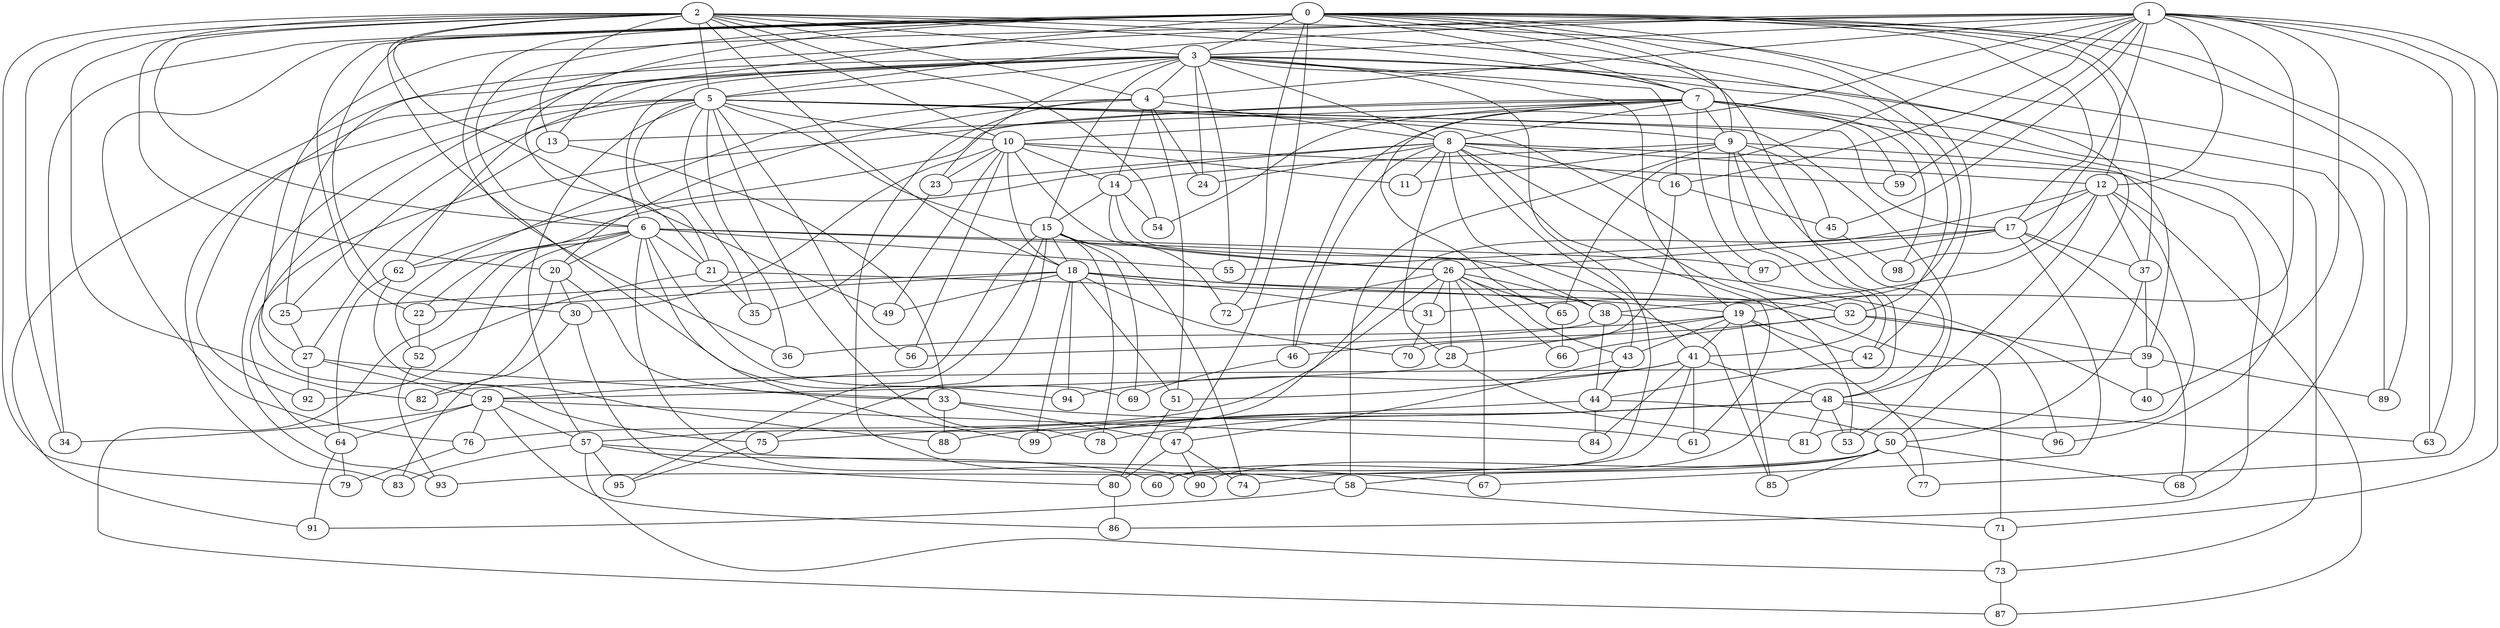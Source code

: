strict graph "barabasi_albert_graph(100,3)" {
0;
1;
2;
3;
4;
5;
6;
7;
8;
9;
10;
11;
12;
13;
14;
15;
16;
17;
18;
19;
20;
21;
22;
23;
24;
25;
26;
27;
28;
29;
30;
31;
32;
33;
34;
35;
36;
37;
38;
39;
40;
41;
42;
43;
44;
45;
46;
47;
48;
49;
50;
51;
52;
53;
54;
55;
56;
57;
58;
59;
60;
61;
62;
63;
64;
65;
66;
67;
68;
69;
70;
71;
72;
73;
74;
75;
76;
77;
78;
79;
80;
81;
82;
83;
84;
85;
86;
87;
88;
89;
90;
91;
92;
93;
94;
95;
96;
97;
98;
99;
0 -- 34  [is_available=True, prob="1.0"];
0 -- 3  [is_available=True, prob="0.845767064878"];
0 -- 36  [is_available=True, prob="0.67362714048"];
0 -- 37  [is_available=True, prob="0.217694376634"];
0 -- 6  [is_available=True, prob="1.0"];
0 -- 7  [is_available=True, prob="1.0"];
0 -- 72  [is_available=True, prob="0.984299098971"];
0 -- 9  [is_available=True, prob="1.0"];
0 -- 42  [is_available=True, prob="0.199300896911"];
0 -- 12  [is_available=True, prob="0.79181310931"];
0 -- 13  [is_available=True, prob="0.435139582121"];
0 -- 47  [is_available=True, prob="0.269675523528"];
0 -- 76  [is_available=True, prob="0.753543179762"];
0 -- 17  [is_available=True, prob="0.820728374627"];
0 -- 19  [is_available=True, prob="0.154487703513"];
0 -- 21  [is_available=True, prob="0.665358581125"];
0 -- 22  [is_available=True, prob="0.478127054238"];
0 -- 89  [is_available=True, prob="1.0"];
0 -- 60  [is_available=True, prob="1.0"];
0 -- 30  [is_available=True, prob="0.179419652014"];
0 -- 63  [is_available=True, prob="1.0"];
1 -- 65  [is_available=True, prob="0.773704691232"];
1 -- 98  [is_available=True, prob="0.656577129988"];
1 -- 3  [is_available=True, prob="0.851088401338"];
1 -- 4  [is_available=True, prob="0.361357105513"];
1 -- 5  [is_available=True, prob="0.656916063772"];
1 -- 38  [is_available=True, prob="0.579653689141"];
1 -- 71  [is_available=True, prob="0.609148868422"];
1 -- 40  [is_available=True, prob="1.0"];
1 -- 12  [is_available=True, prob="0.397725801715"];
1 -- 45  [is_available=True, prob="1.0"];
1 -- 46  [is_available=True, prob="0.169670564405"];
1 -- 77  [is_available=True, prob="1.0"];
1 -- 16  [is_available=True, prob="0.00372806251028"];
1 -- 59  [is_available=True, prob="0.437134719038"];
1 -- 25  [is_available=True, prob="1.0"];
1 -- 27  [is_available=True, prob="0.898423278863"];
1 -- 63  [is_available=True, prob="0.717516637255"];
2 -- 34  [is_available=True, prob="1.0"];
2 -- 3  [is_available=True, prob="0.353715131339"];
2 -- 4  [is_available=True, prob="1.0"];
2 -- 5  [is_available=True, prob="0.678766087198"];
2 -- 6  [is_available=True, prob="0.660339236555"];
2 -- 7  [is_available=True, prob="0.989839066242"];
2 -- 10  [is_available=True, prob="1.0"];
2 -- 13  [is_available=True, prob="1.0"];
2 -- 79  [is_available=True, prob="0.855982443217"];
2 -- 50  [is_available=True, prob="0.370565817054"];
2 -- 49  [is_available=True, prob="0.487418731539"];
2 -- 18  [is_available=True, prob="0.760780341149"];
2 -- 20  [is_available=True, prob="0.321251976432"];
2 -- 82  [is_available=True, prob="0.189110593311"];
2 -- 54  [is_available=True, prob="1.0"];
2 -- 89  [is_available=True, prob="0.620068504084"];
2 -- 94  [is_available=True, prob="0.340700930165"];
3 -- 75  [is_available=True, prob="0.835818947182"];
3 -- 4  [is_available=True, prob="1.0"];
3 -- 5  [is_available=True, prob="0.281535778927"];
3 -- 6  [is_available=True, prob="0.210262913584"];
3 -- 7  [is_available=True, prob="0.549559649655"];
3 -- 8  [is_available=True, prob="0.204984982934"];
3 -- 92  [is_available=True, prob="1.0"];
3 -- 55  [is_available=True, prob="0.884793276226"];
3 -- 15  [is_available=True, prob="0.0948499691152"];
3 -- 16  [is_available=True, prob="1.0"];
3 -- 19  [is_available=True, prob="0.702338796755"];
3 -- 32  [is_available=True, prob="0.783979270471"];
3 -- 23  [is_available=True, prob="0.308828306069"];
3 -- 24  [is_available=True, prob="1.0"];
3 -- 68  [is_available=True, prob="0.465344448104"];
3 -- 91  [is_available=True, prob="0.724491031662"];
3 -- 60  [is_available=True, prob="1.0"];
3 -- 62  [is_available=True, prob="0.142752998291"];
4 -- 8  [is_available=True, prob="0.851918733517"];
4 -- 14  [is_available=True, prob="0.621085849938"];
4 -- 51  [is_available=True, prob="1.0"];
4 -- 20  [is_available=True, prob="0.647718918133"];
4 -- 24  [is_available=True, prob="0.104946175192"];
4 -- 52  [is_available=True, prob="1.0"];
4 -- 58  [is_available=True, prob="0.876477815565"];
5 -- 32  [is_available=True, prob="1.0"];
5 -- 36  [is_available=True, prob="0.114264529057"];
5 -- 9  [is_available=True, prob="1.0"];
5 -- 10  [is_available=True, prob="1.0"];
5 -- 83  [is_available=True, prob="1.0"];
5 -- 78  [is_available=True, prob="1.0"];
5 -- 15  [is_available=True, prob="0.256657824972"];
5 -- 17  [is_available=True, prob="1.0"];
5 -- 35  [is_available=True, prob="1.0"];
5 -- 21  [is_available=True, prob="1.0"];
5 -- 57  [is_available=True, prob="0.324541647425"];
5 -- 56  [is_available=True, prob="0.120522623905"];
5 -- 25  [is_available=True, prob="0.99880969752"];
5 -- 93  [is_available=True, prob="0.606103394808"];
5 -- 53  [is_available=True, prob="0.329840999024"];
6 -- 97  [is_available=True, prob="1.0"];
6 -- 69  [is_available=True, prob="0.491625562249"];
6 -- 40  [is_available=True, prob="0.415772259708"];
6 -- 87  [is_available=True, prob="1.0"];
6 -- 99  [is_available=True, prob="0.266429805188"];
6 -- 20  [is_available=True, prob="0.685232201556"];
6 -- 21  [is_available=True, prob="0.343345297048"];
6 -- 55  [is_available=True, prob="0.53044457899"];
6 -- 90  [is_available=True, prob="1.0"];
6 -- 92  [is_available=True, prob="1.0"];
6 -- 62  [is_available=True, prob="0.642805531904"];
7 -- 64  [is_available=True, prob="0.272170175969"];
7 -- 97  [is_available=True, prob="1.0"];
7 -- 98  [is_available=True, prob="0.320000956357"];
7 -- 65  [is_available=True, prob="0.295544477922"];
7 -- 8  [is_available=True, prob="1.0"];
7 -- 9  [is_available=True, prob="0.989917325139"];
7 -- 10  [is_available=True, prob="0.0510775068339"];
7 -- 13  [is_available=True, prob="0.552065623093"];
7 -- 96  [is_available=True, prob="0.792357197657"];
7 -- 54  [is_available=True, prob="0.244652917539"];
7 -- 73  [is_available=True, prob="0.691534973536"];
7 -- 59  [is_available=True, prob="1.0"];
7 -- 62  [is_available=True, prob="1.0"];
8 -- 86  [is_available=True, prob="0.646926342306"];
8 -- 41  [is_available=True, prob="1.0"];
8 -- 11  [is_available=True, prob="0.990506456108"];
8 -- 12  [is_available=True, prob="0.628901307144"];
8 -- 46  [is_available=True, prob="0.324164798639"];
8 -- 16  [is_available=True, prob="0.0526536723975"];
8 -- 43  [is_available=True, prob="1.0"];
8 -- 53  [is_available=True, prob="0.0805852884685"];
8 -- 22  [is_available=True, prob="1.0"];
8 -- 23  [is_available=True, prob="0.7082077174"];
8 -- 24  [is_available=True, prob="0.510873120827"];
8 -- 28  [is_available=True, prob="0.687820611377"];
8 -- 61  [is_available=True, prob="0.573703158985"];
9 -- 39  [is_available=True, prob="0.295683028911"];
9 -- 41  [is_available=True, prob="0.27821066081"];
9 -- 42  [is_available=True, prob="0.745392895617"];
9 -- 11  [is_available=True, prob="1.0"];
9 -- 45  [is_available=True, prob="0.253713094315"];
9 -- 14  [is_available=True, prob="0.309944851249"];
9 -- 48  [is_available=True, prob="0.645657624969"];
9 -- 58  [is_available=True, prob="0.10648881228"];
10 -- 11  [is_available=True, prob="0.273912549923"];
10 -- 14  [is_available=True, prob="0.836121311049"];
10 -- 49  [is_available=True, prob="1.0"];
10 -- 18  [is_available=True, prob="0.120539803461"];
10 -- 23  [is_available=True, prob="0.28486426719"];
10 -- 56  [is_available=True, prob="0.481314866664"];
10 -- 26  [is_available=True, prob="0.508335577456"];
10 -- 59  [is_available=True, prob="0.179776244226"];
10 -- 30  [is_available=True, prob="0.131753747036"];
12 -- 37  [is_available=True, prob="0.0539221451907"];
12 -- 81  [is_available=True, prob="1.0"];
12 -- 48  [is_available=True, prob="1.0"];
12 -- 17  [is_available=True, prob="0.0559881619004"];
12 -- 87  [is_available=True, prob="0.905972027483"];
12 -- 57  [is_available=True, prob="0.360111420075"];
12 -- 31  [is_available=True, prob="0.470036298733"];
13 -- 33  [is_available=True, prob="0.0960966249767"];
13 -- 27  [is_available=True, prob="0.209905110987"];
14 -- 38  [is_available=True, prob="0.273597824498"];
14 -- 15  [is_available=True, prob="1.0"];
14 -- 54  [is_available=True, prob="0.917536159229"];
14 -- 26  [is_available=True, prob="1.0"];
15 -- 69  [is_available=True, prob="0.956499930384"];
15 -- 72  [is_available=True, prob="0.397061347229"];
15 -- 74  [is_available=True, prob="0.982235655646"];
15 -- 75  [is_available=True, prob="1.0"];
15 -- 18  [is_available=True, prob="1.0"];
15 -- 78  [is_available=True, prob="0.343794738669"];
15 -- 95  [is_available=True, prob="0.58386133585"];
15 -- 29  [is_available=True, prob="1.0"];
16 -- 45  [is_available=True, prob="0.522990822958"];
16 -- 70  [is_available=True, prob="0.853922674671"];
17 -- 97  [is_available=True, prob="1.0"];
17 -- 67  [is_available=True, prob="0.513860659977"];
17 -- 68  [is_available=True, prob="0.342672032503"];
17 -- 55  [is_available=True, prob="0.784993434263"];
17 -- 26  [is_available=True, prob="1.0"];
17 -- 37  [is_available=True, prob="1.0"];
18 -- 32  [is_available=True, prob="0.891981674196"];
18 -- 51  [is_available=True, prob="1.0"];
18 -- 99  [is_available=True, prob="0.853061008473"];
18 -- 70  [is_available=True, prob="0.117171014284"];
18 -- 49  [is_available=True, prob="0.488352450033"];
18 -- 19  [is_available=True, prob="1.0"];
18 -- 22  [is_available=True, prob="1.0"];
18 -- 25  [is_available=True, prob="0.507980691245"];
18 -- 94  [is_available=True, prob="0.601851572028"];
18 -- 31  [is_available=True, prob="1.0"];
19 -- 36  [is_available=True, prob="0.569899959017"];
19 -- 41  [is_available=True, prob="1.0"];
19 -- 42  [is_available=True, prob="0.499267871762"];
19 -- 43  [is_available=True, prob="0.36930417371"];
19 -- 77  [is_available=True, prob="0.426082454074"];
19 -- 85  [is_available=True, prob="1.0"];
19 -- 28  [is_available=True, prob="0.0153999389645"];
20 -- 33  [is_available=True, prob="0.54701986783"];
20 -- 82  [is_available=True, prob="1.0"];
20 -- 30  [is_available=True, prob="0.536365043197"];
21 -- 35  [is_available=True, prob="1.0"];
21 -- 71  [is_available=True, prob="0.189765974511"];
21 -- 52  [is_available=True, prob="1.0"];
22 -- 52  [is_available=True, prob="0.200948350163"];
23 -- 35  [is_available=True, prob="0.23651911368"];
25 -- 27  [is_available=True, prob="0.713538867394"];
26 -- 65  [is_available=True, prob="0.381447889957"];
26 -- 66  [is_available=True, prob="0.116778525086"];
26 -- 67  [is_available=True, prob="0.318063889251"];
26 -- 38  [is_available=True, prob="1.0"];
26 -- 72  [is_available=True, prob="1.0"];
26 -- 43  [is_available=True, prob="0.781416622474"];
26 -- 76  [is_available=True, prob="0.493004612291"];
26 -- 28  [is_available=True, prob="0.488765149166"];
26 -- 31  [is_available=True, prob="0.508850527405"];
27 -- 33  [is_available=True, prob="0.34652645455"];
27 -- 92  [is_available=True, prob="1.0"];
27 -- 29  [is_available=True, prob="1.0"];
28 -- 81  [is_available=True, prob="0.407817983046"];
28 -- 29  [is_available=True, prob="1.0"];
29 -- 64  [is_available=True, prob="1.0"];
29 -- 34  [is_available=True, prob="0.514125229949"];
29 -- 76  [is_available=True, prob="0.985913537581"];
29 -- 84  [is_available=True, prob="0.30712058082"];
29 -- 86  [is_available=True, prob="0.435288500663"];
29 -- 57  [is_available=True, prob="0.842358364466"];
30 -- 80  [is_available=True, prob="0.80394135051"];
30 -- 83  [is_available=True, prob="0.123769776244"];
31 -- 70  [is_available=True, prob="0.0319761544516"];
32 -- 96  [is_available=True, prob="0.678169904756"];
32 -- 66  [is_available=True, prob="0.51349404043"];
32 -- 39  [is_available=True, prob="0.776207071806"];
32 -- 46  [is_available=True, prob="0.344509732659"];
33 -- 47  [is_available=True, prob="0.134952196021"];
33 -- 88  [is_available=True, prob="0.397139518956"];
33 -- 61  [is_available=True, prob="0.128179186873"];
37 -- 50  [is_available=True, prob="0.776501559687"];
37 -- 39  [is_available=True, prob="1.0"];
38 -- 44  [is_available=True, prob="0.063919558896"];
38 -- 85  [is_available=True, prob="0.690593988133"];
38 -- 56  [is_available=True, prob="0.0119687026396"];
39 -- 40  [is_available=True, prob="0.530792099856"];
39 -- 82  [is_available=True, prob="1.0"];
39 -- 89  [is_available=True, prob="0.751186381917"];
41 -- 51  [is_available=True, prob="0.849164443258"];
41 -- 74  [is_available=True, prob="0.191334295421"];
41 -- 48  [is_available=True, prob="1.0"];
41 -- 84  [is_available=True, prob="0.427316592432"];
41 -- 61  [is_available=True, prob="0.477138360942"];
41 -- 94  [is_available=True, prob="1.0"];
42 -- 44  [is_available=True, prob="0.479031986779"];
43 -- 44  [is_available=True, prob="1.0"];
43 -- 47  [is_available=True, prob="1.0"];
44 -- 75  [is_available=True, prob="1.0"];
44 -- 50  [is_available=True, prob="1.0"];
44 -- 84  [is_available=True, prob="1.0"];
45 -- 98  [is_available=True, prob="1.0"];
46 -- 69  [is_available=True, prob="1.0"];
47 -- 74  [is_available=True, prob="0.171144050479"];
47 -- 80  [is_available=True, prob="0.59822028618"];
47 -- 90  [is_available=True, prob="1.0"];
48 -- 96  [is_available=True, prob="0.751998341566"];
48 -- 99  [is_available=True, prob="1.0"];
48 -- 78  [is_available=True, prob="1.0"];
48 -- 81  [is_available=True, prob="1.0"];
48 -- 53  [is_available=True, prob="0.154349241023"];
48 -- 88  [is_available=True, prob="0.784464394489"];
48 -- 63  [is_available=True, prob="0.137081546904"];
50 -- 68  [is_available=True, prob="1.0"];
50 -- 77  [is_available=True, prob="1.0"];
50 -- 93  [is_available=True, prob="0.102471626374"];
50 -- 85  [is_available=True, prob="1.0"];
50 -- 58  [is_available=True, prob="1.0"];
50 -- 90  [is_available=True, prob="1.0"];
51 -- 80  [is_available=True, prob="0.140389816482"];
52 -- 93  [is_available=True, prob="1.0"];
57 -- 67  [is_available=True, prob="0.35564076463"];
57 -- 73  [is_available=True, prob="0.138225179975"];
57 -- 83  [is_available=True, prob="0.283334025166"];
57 -- 60  [is_available=True, prob="1.0"];
57 -- 95  [is_available=True, prob="1.0"];
58 -- 91  [is_available=True, prob="0.681364381102"];
58 -- 71  [is_available=True, prob="0.930314997168"];
62 -- 64  [is_available=True, prob="0.449712523422"];
62 -- 88  [is_available=True, prob="0.367703053765"];
64 -- 91  [is_available=True, prob="0.281146983961"];
64 -- 79  [is_available=True, prob="0.551051161677"];
65 -- 66  [is_available=True, prob="0.381616736683"];
71 -- 73  [is_available=True, prob="0.262805776046"];
73 -- 87  [is_available=True, prob="0.599962509612"];
75 -- 95  [is_available=True, prob="0.645835072577"];
76 -- 79  [is_available=True, prob="0.321117299926"];
80 -- 86  [is_available=True, prob="0.183044242705"];
}
